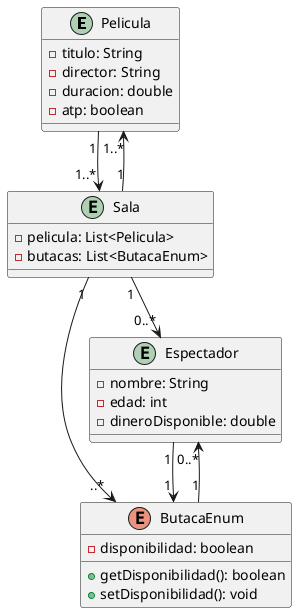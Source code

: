 @startuml cinema

entity Pelicula {
    - titulo: String
    - director: String
    - duracion: double
    - atp: boolean
}

entity Sala {
    - pelicula: List<Pelicula>
    - butacas: List<ButacaEnum>
}

enum ButacaEnum {
    - disponibilidad: boolean
    + getDisponibilidad(): boolean
    + setDisponibilidad(): void
}

entity Espectador {
    - nombre: String
    - edad: int
    - dineroDisponible: double
}

Sala "1" --> "1..*" Pelicula
Sala "1" --> "..*" ButacaEnum
Sala "1" --> "0..*" Espectador
ButacaEnum "1" --> "0..*" Espectador
Espectador "1" --> "1" ButacaEnum
Pelicula "1" --> "1..*" Sala

@enduml